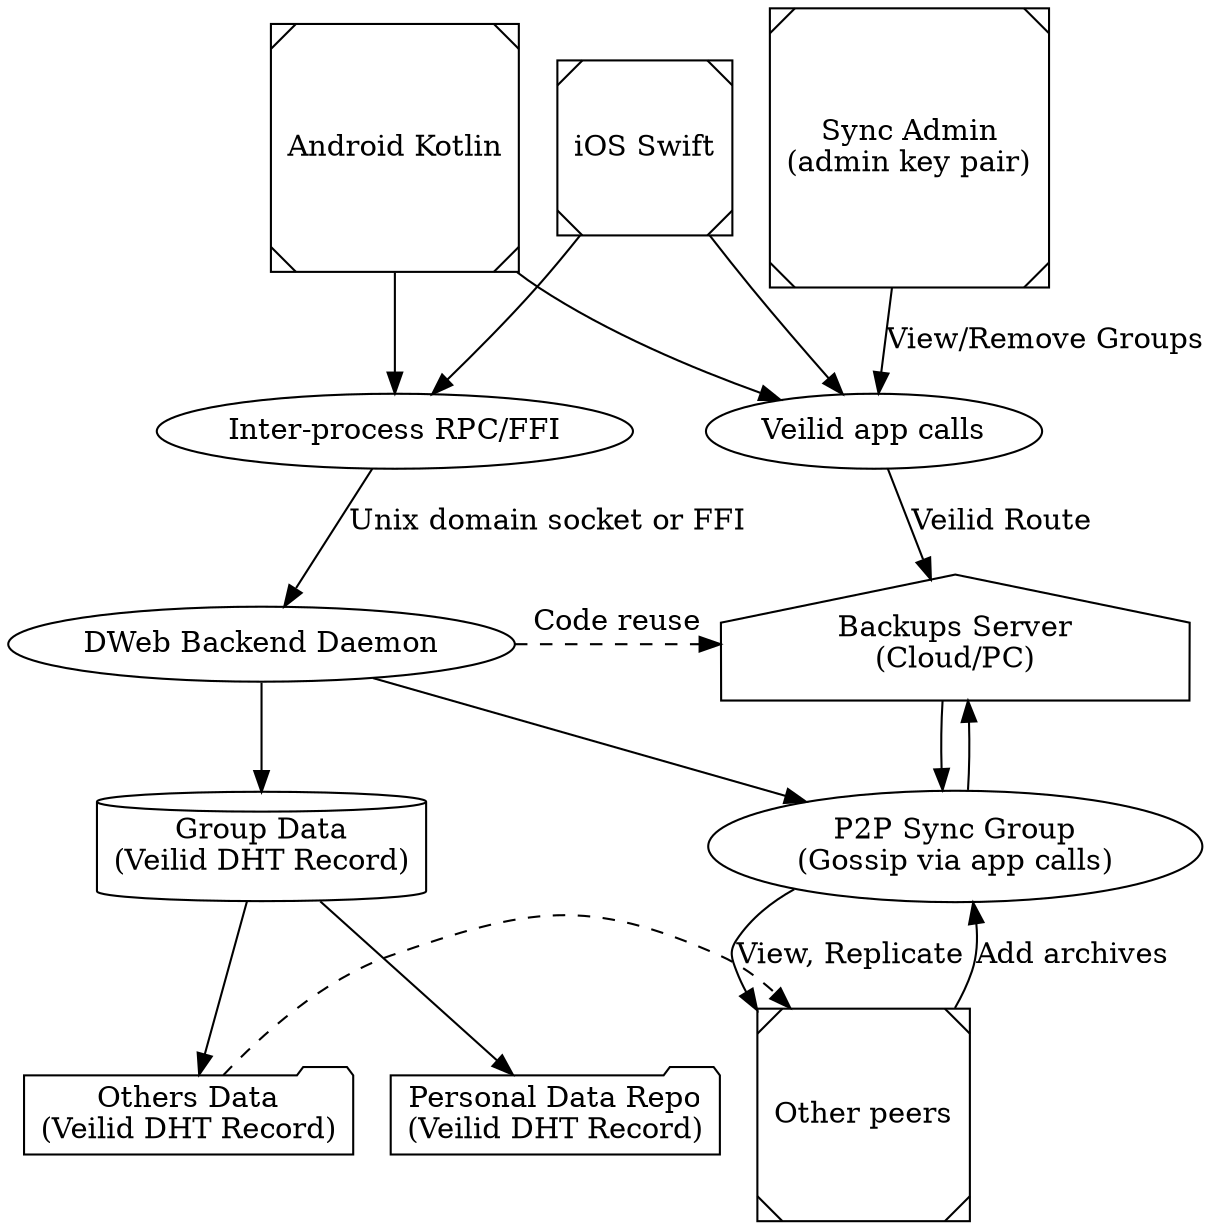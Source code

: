 digraph {
    rankdir=TD
    sync[label="Backups Server\n(Cloud/PC)" shape=house];
    android[label="Android Kotlin" shape=Msquare];
    ios[label="iOS Swift" shape=Msquare];
    daemon[label="DWeb Backend Daemon"];
    syncGroup[label="P2P Sync Group\n(Gossip via app calls)"];
    peer[label="Other peers" shape=Msquare]
    admin[label="Sync Admin\n(admin key pair)" shape=Msquare]
    repo[label="Group Data\n(Veilid DHT Record)" shape=cylinder]
    external[label="Others Data\n(Veilid DHT Record)" shape=folder]
    personal[label="Personal Data Repo\n(Veilid DHT Record)" shape=folder]
    vrpc[label="Veilid app calls"]
    rpc[label="Inter-process RPC/FFI"]
    daemon -> syncGroup;
    android -> rpc;
    ios -> rpc;
    rpc -> daemon[label="Unix domain socket or FFI"];
    peer -> syncGroup [label="Add archives"];
    syncGroup -> peer[label="View, Replicate"];
    sync -> syncGroup;
    syncGroup -> sync;
    admin -> vrpc[label="View/Remove Groups"];
    {
        rank=same;
        daemon -> sync[style=dashed label="Code reuse"]
    }
        repo -> external;
        repo -> personal;
        daemon -> repo;
        ios -> vrpc;
        android -> vrpc;
        vrpc -> sync[label="Veilid Route"];
    {
        rank=same;
        external -> peer[style=dashed];
    }
}